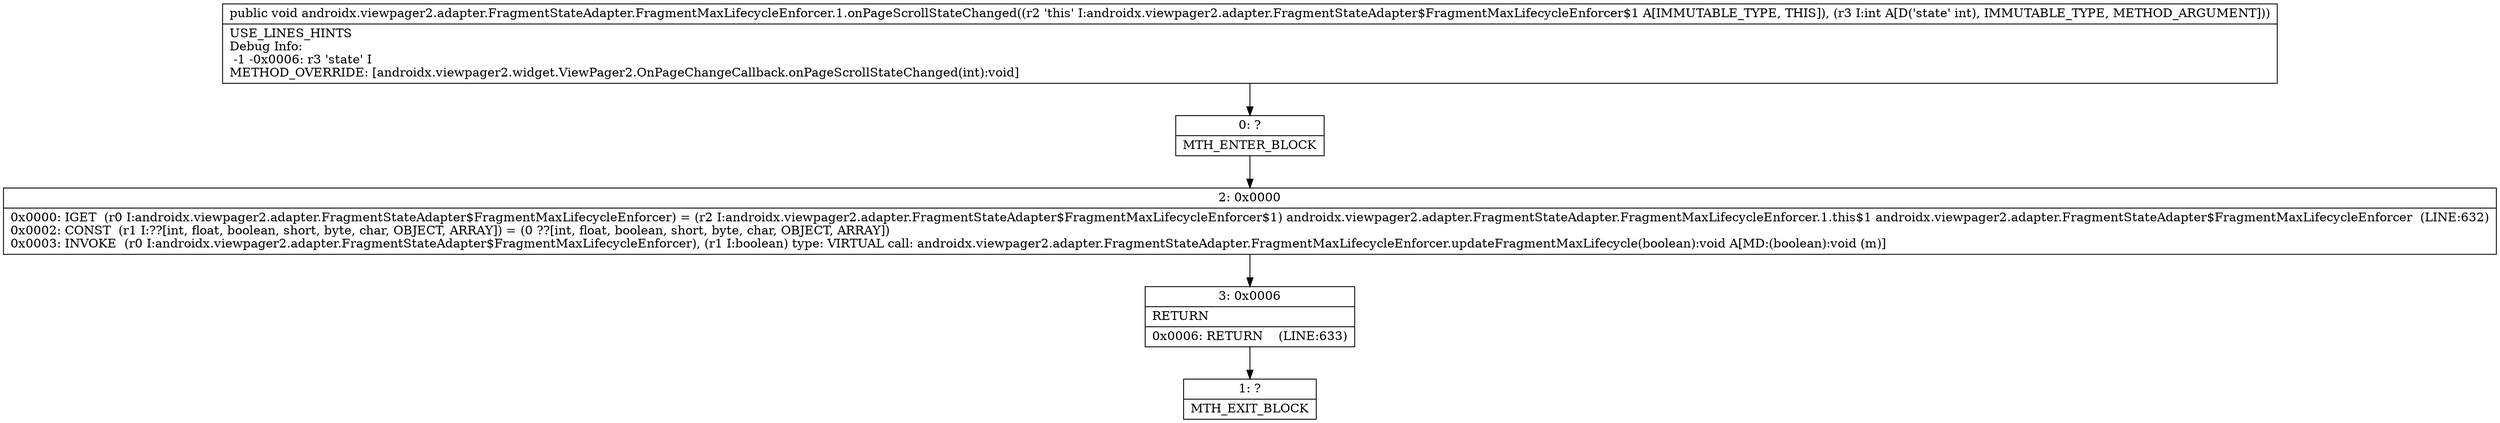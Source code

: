 digraph "CFG forandroidx.viewpager2.adapter.FragmentStateAdapter.FragmentMaxLifecycleEnforcer.1.onPageScrollStateChanged(I)V" {
Node_0 [shape=record,label="{0\:\ ?|MTH_ENTER_BLOCK\l}"];
Node_2 [shape=record,label="{2\:\ 0x0000|0x0000: IGET  (r0 I:androidx.viewpager2.adapter.FragmentStateAdapter$FragmentMaxLifecycleEnforcer) = (r2 I:androidx.viewpager2.adapter.FragmentStateAdapter$FragmentMaxLifecycleEnforcer$1) androidx.viewpager2.adapter.FragmentStateAdapter.FragmentMaxLifecycleEnforcer.1.this$1 androidx.viewpager2.adapter.FragmentStateAdapter$FragmentMaxLifecycleEnforcer  (LINE:632)\l0x0002: CONST  (r1 I:??[int, float, boolean, short, byte, char, OBJECT, ARRAY]) = (0 ??[int, float, boolean, short, byte, char, OBJECT, ARRAY]) \l0x0003: INVOKE  (r0 I:androidx.viewpager2.adapter.FragmentStateAdapter$FragmentMaxLifecycleEnforcer), (r1 I:boolean) type: VIRTUAL call: androidx.viewpager2.adapter.FragmentStateAdapter.FragmentMaxLifecycleEnforcer.updateFragmentMaxLifecycle(boolean):void A[MD:(boolean):void (m)]\l}"];
Node_3 [shape=record,label="{3\:\ 0x0006|RETURN\l|0x0006: RETURN    (LINE:633)\l}"];
Node_1 [shape=record,label="{1\:\ ?|MTH_EXIT_BLOCK\l}"];
MethodNode[shape=record,label="{public void androidx.viewpager2.adapter.FragmentStateAdapter.FragmentMaxLifecycleEnforcer.1.onPageScrollStateChanged((r2 'this' I:androidx.viewpager2.adapter.FragmentStateAdapter$FragmentMaxLifecycleEnforcer$1 A[IMMUTABLE_TYPE, THIS]), (r3 I:int A[D('state' int), IMMUTABLE_TYPE, METHOD_ARGUMENT]))  | USE_LINES_HINTS\lDebug Info:\l  \-1 \-0x0006: r3 'state' I\lMETHOD_OVERRIDE: [androidx.viewpager2.widget.ViewPager2.OnPageChangeCallback.onPageScrollStateChanged(int):void]\l}"];
MethodNode -> Node_0;Node_0 -> Node_2;
Node_2 -> Node_3;
Node_3 -> Node_1;
}

